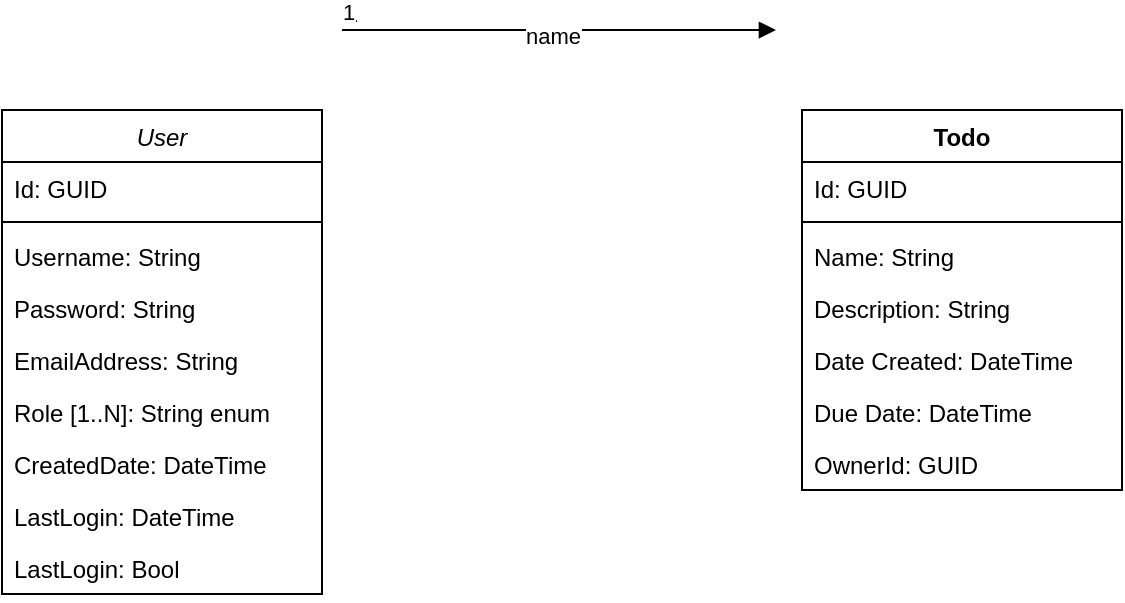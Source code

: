 <mxfile version="22.1.16" type="device">
  <diagram id="C5RBs43oDa-KdzZeNtuy" name="Page-1">
    <mxGraphModel dx="1114" dy="793" grid="1" gridSize="10" guides="1" tooltips="1" connect="1" arrows="1" fold="1" page="1" pageScale="1" pageWidth="1169" pageHeight="827" math="0" shadow="0">
      <root>
        <mxCell id="WIyWlLk6GJQsqaUBKTNV-0" />
        <mxCell id="WIyWlLk6GJQsqaUBKTNV-1" parent="WIyWlLk6GJQsqaUBKTNV-0" />
        <mxCell id="zkfFHV4jXpPFQw0GAbJ--0" value="User" style="swimlane;fontStyle=2;align=center;verticalAlign=top;childLayout=stackLayout;horizontal=1;startSize=26;horizontalStack=0;resizeParent=1;resizeLast=0;collapsible=1;marginBottom=0;rounded=0;shadow=0;strokeWidth=1;" parent="WIyWlLk6GJQsqaUBKTNV-1" vertex="1">
          <mxGeometry x="120" y="90" width="160" height="242" as="geometry">
            <mxRectangle x="230" y="140" width="160" height="26" as="alternateBounds" />
          </mxGeometry>
        </mxCell>
        <mxCell id="zkfFHV4jXpPFQw0GAbJ--1" value="Id: GUID" style="text;align=left;verticalAlign=top;spacingLeft=4;spacingRight=4;overflow=hidden;rotatable=0;points=[[0,0.5],[1,0.5]];portConstraint=eastwest;" parent="zkfFHV4jXpPFQw0GAbJ--0" vertex="1">
          <mxGeometry y="26" width="160" height="26" as="geometry" />
        </mxCell>
        <mxCell id="zkfFHV4jXpPFQw0GAbJ--4" value="" style="line;html=1;strokeWidth=1;align=left;verticalAlign=middle;spacingTop=-1;spacingLeft=3;spacingRight=3;rotatable=0;labelPosition=right;points=[];portConstraint=eastwest;" parent="zkfFHV4jXpPFQw0GAbJ--0" vertex="1">
          <mxGeometry y="52" width="160" height="8" as="geometry" />
        </mxCell>
        <mxCell id="GKmf8IFtukIGFU4XpR-U-0" value="Username: String" style="text;align=left;verticalAlign=top;spacingLeft=4;spacingRight=4;overflow=hidden;rotatable=0;points=[[0,0.5],[1,0.5]];portConstraint=eastwest;" vertex="1" parent="zkfFHV4jXpPFQw0GAbJ--0">
          <mxGeometry y="60" width="160" height="26" as="geometry" />
        </mxCell>
        <mxCell id="zkfFHV4jXpPFQw0GAbJ--2" value="Password: String" style="text;align=left;verticalAlign=top;spacingLeft=4;spacingRight=4;overflow=hidden;rotatable=0;points=[[0,0.5],[1,0.5]];portConstraint=eastwest;rounded=0;shadow=0;html=0;" parent="zkfFHV4jXpPFQw0GAbJ--0" vertex="1">
          <mxGeometry y="86" width="160" height="26" as="geometry" />
        </mxCell>
        <mxCell id="zkfFHV4jXpPFQw0GAbJ--3" value="EmailAddress: String" style="text;align=left;verticalAlign=top;spacingLeft=4;spacingRight=4;overflow=hidden;rotatable=0;points=[[0,0.5],[1,0.5]];portConstraint=eastwest;rounded=0;shadow=0;html=0;" parent="zkfFHV4jXpPFQw0GAbJ--0" vertex="1">
          <mxGeometry y="112" width="160" height="26" as="geometry" />
        </mxCell>
        <mxCell id="zkfFHV4jXpPFQw0GAbJ--5" value="Role [1..N]: String enum" style="text;align=left;verticalAlign=top;spacingLeft=4;spacingRight=4;overflow=hidden;rotatable=0;points=[[0,0.5],[1,0.5]];portConstraint=eastwest;" parent="zkfFHV4jXpPFQw0GAbJ--0" vertex="1">
          <mxGeometry y="138" width="160" height="26" as="geometry" />
        </mxCell>
        <mxCell id="GKmf8IFtukIGFU4XpR-U-1" value="CreatedDate: DateTime" style="text;align=left;verticalAlign=top;spacingLeft=4;spacingRight=4;overflow=hidden;rotatable=0;points=[[0,0.5],[1,0.5]];portConstraint=eastwest;" vertex="1" parent="zkfFHV4jXpPFQw0GAbJ--0">
          <mxGeometry y="164" width="160" height="26" as="geometry" />
        </mxCell>
        <mxCell id="GKmf8IFtukIGFU4XpR-U-2" value="LastLogin: DateTime" style="text;align=left;verticalAlign=top;spacingLeft=4;spacingRight=4;overflow=hidden;rotatable=0;points=[[0,0.5],[1,0.5]];portConstraint=eastwest;" vertex="1" parent="zkfFHV4jXpPFQw0GAbJ--0">
          <mxGeometry y="190" width="160" height="26" as="geometry" />
        </mxCell>
        <mxCell id="GKmf8IFtukIGFU4XpR-U-3" value="LastLogin: Bool" style="text;align=left;verticalAlign=top;spacingLeft=4;spacingRight=4;overflow=hidden;rotatable=0;points=[[0,0.5],[1,0.5]];portConstraint=eastwest;" vertex="1" parent="zkfFHV4jXpPFQw0GAbJ--0">
          <mxGeometry y="216" width="160" height="26" as="geometry" />
        </mxCell>
        <mxCell id="GKmf8IFtukIGFU4XpR-U-4" value="Todo" style="swimlane;fontStyle=1;align=center;verticalAlign=top;childLayout=stackLayout;horizontal=1;startSize=26;horizontalStack=0;resizeParent=1;resizeParentMax=0;resizeLast=0;collapsible=1;marginBottom=0;whiteSpace=wrap;html=1;" vertex="1" parent="WIyWlLk6GJQsqaUBKTNV-1">
          <mxGeometry x="520" y="90" width="160" height="190" as="geometry" />
        </mxCell>
        <mxCell id="GKmf8IFtukIGFU4XpR-U-5" value="Id: GUID" style="text;strokeColor=none;fillColor=none;align=left;verticalAlign=top;spacingLeft=4;spacingRight=4;overflow=hidden;rotatable=0;points=[[0,0.5],[1,0.5]];portConstraint=eastwest;whiteSpace=wrap;html=1;" vertex="1" parent="GKmf8IFtukIGFU4XpR-U-4">
          <mxGeometry y="26" width="160" height="26" as="geometry" />
        </mxCell>
        <mxCell id="GKmf8IFtukIGFU4XpR-U-6" value="" style="line;strokeWidth=1;fillColor=none;align=left;verticalAlign=middle;spacingTop=-1;spacingLeft=3;spacingRight=3;rotatable=0;labelPosition=right;points=[];portConstraint=eastwest;strokeColor=inherit;" vertex="1" parent="GKmf8IFtukIGFU4XpR-U-4">
          <mxGeometry y="52" width="160" height="8" as="geometry" />
        </mxCell>
        <mxCell id="GKmf8IFtukIGFU4XpR-U-7" value="Name: String" style="text;strokeColor=none;fillColor=none;align=left;verticalAlign=top;spacingLeft=4;spacingRight=4;overflow=hidden;rotatable=0;points=[[0,0.5],[1,0.5]];portConstraint=eastwest;whiteSpace=wrap;html=1;" vertex="1" parent="GKmf8IFtukIGFU4XpR-U-4">
          <mxGeometry y="60" width="160" height="26" as="geometry" />
        </mxCell>
        <mxCell id="GKmf8IFtukIGFU4XpR-U-8" value="Description: String" style="text;strokeColor=none;fillColor=none;align=left;verticalAlign=top;spacingLeft=4;spacingRight=4;overflow=hidden;rotatable=0;points=[[0,0.5],[1,0.5]];portConstraint=eastwest;whiteSpace=wrap;html=1;" vertex="1" parent="GKmf8IFtukIGFU4XpR-U-4">
          <mxGeometry y="86" width="160" height="26" as="geometry" />
        </mxCell>
        <mxCell id="GKmf8IFtukIGFU4XpR-U-9" value="Date Created: DateTime" style="text;strokeColor=none;fillColor=none;align=left;verticalAlign=top;spacingLeft=4;spacingRight=4;overflow=hidden;rotatable=0;points=[[0,0.5],[1,0.5]];portConstraint=eastwest;whiteSpace=wrap;html=1;" vertex="1" parent="GKmf8IFtukIGFU4XpR-U-4">
          <mxGeometry y="112" width="160" height="26" as="geometry" />
        </mxCell>
        <mxCell id="GKmf8IFtukIGFU4XpR-U-10" value="Due Date: DateTime" style="text;strokeColor=none;fillColor=none;align=left;verticalAlign=top;spacingLeft=4;spacingRight=4;overflow=hidden;rotatable=0;points=[[0,0.5],[1,0.5]];portConstraint=eastwest;whiteSpace=wrap;html=1;" vertex="1" parent="GKmf8IFtukIGFU4XpR-U-4">
          <mxGeometry y="138" width="160" height="26" as="geometry" />
        </mxCell>
        <mxCell id="GKmf8IFtukIGFU4XpR-U-11" value="OwnerId: GUID" style="text;strokeColor=none;fillColor=none;align=left;verticalAlign=top;spacingLeft=4;spacingRight=4;overflow=hidden;rotatable=0;points=[[0,0.5],[1,0.5]];portConstraint=eastwest;whiteSpace=wrap;html=1;" vertex="1" parent="GKmf8IFtukIGFU4XpR-U-4">
          <mxGeometry y="164" width="160" height="26" as="geometry" />
        </mxCell>
        <mxCell id="GKmf8IFtukIGFU4XpR-U-13" value="name" style="endArrow=block;endFill=1;html=1;edgeStyle=orthogonalEdgeStyle;align=left;verticalAlign=top;rounded=0;entryX=-0.019;entryY=0.269;entryDx=0;entryDy=0;entryPerimeter=0;" edge="1" parent="WIyWlLk6GJQsqaUBKTNV-1">
          <mxGeometry x="-0.17" y="10" relative="1" as="geometry">
            <mxPoint x="290" y="50.01" as="sourcePoint" />
            <mxPoint x="506.96" y="50.004" as="targetPoint" />
            <mxPoint as="offset" />
          </mxGeometry>
        </mxCell>
        <mxCell id="GKmf8IFtukIGFU4XpR-U-14" value="1" style="edgeLabel;resizable=0;html=1;align=left;verticalAlign=bottom;" connectable="0" vertex="1" parent="GKmf8IFtukIGFU4XpR-U-13">
          <mxGeometry x="-1" relative="1" as="geometry" />
        </mxCell>
        <mxCell id="GKmf8IFtukIGFU4XpR-U-16" value="1" style="edgeLabel;html=1;align=center;verticalAlign=middle;resizable=0;points=[];" vertex="1" connectable="0" parent="GKmf8IFtukIGFU4XpR-U-13">
          <mxGeometry x="-0.973" y="9" relative="1" as="geometry">
            <mxPoint as="offset" />
          </mxGeometry>
        </mxCell>
      </root>
    </mxGraphModel>
  </diagram>
</mxfile>
